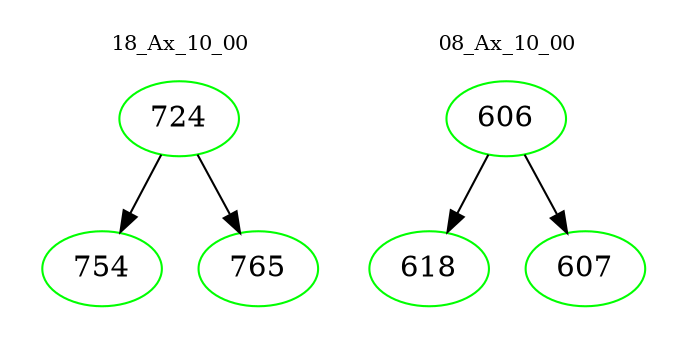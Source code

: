 digraph{
subgraph cluster_0 {
color = white
label = "18_Ax_10_00";
fontsize=10;
T0_724 [label="724", color="green"]
T0_724 -> T0_754 [color="black"]
T0_754 [label="754", color="green"]
T0_724 -> T0_765 [color="black"]
T0_765 [label="765", color="green"]
}
subgraph cluster_1 {
color = white
label = "08_Ax_10_00";
fontsize=10;
T1_606 [label="606", color="green"]
T1_606 -> T1_618 [color="black"]
T1_618 [label="618", color="green"]
T1_606 -> T1_607 [color="black"]
T1_607 [label="607", color="green"]
}
}
